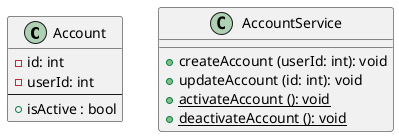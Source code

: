 
@startuml
class Account {
  - id: int
  - userId: int
  --
  + isActive : bool
}

class AccountService {
  + createAccount (userId: int): void
  + updateAccount (id: int): void
  {static} + activateAccount (): void
  {static} + deactivateAccount (): void
}
@enduml